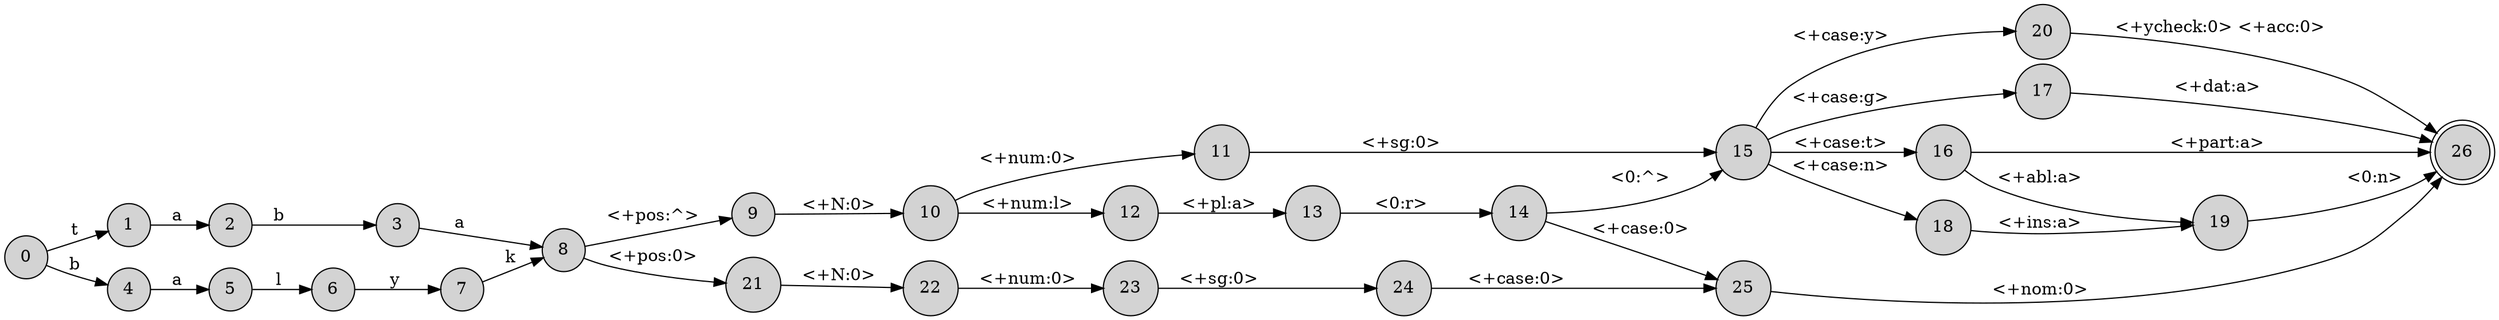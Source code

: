 digraph A {
rankdir = LR;
node [shape=circle,style=filled] 0
node [shape=circle,style=filled] 1
node [shape=circle,style=filled] 2
node [shape=circle,style=filled] 3
node [shape=circle,style=filled] 4
node [shape=circle,style=filled] 5
node [shape=circle,style=filled] 6
node [shape=circle,style=filled] 7
node [shape=circle,style=filled] 8
node [shape=circle,style=filled] 9
node [shape=circle,style=filled] 10
node [shape=circle,style=filled] 11
node [shape=circle,style=filled] 12
node [shape=circle,style=filled] 13
node [shape=circle,style=filled] 14
node [shape=circle,style=filled] 15
node [shape=circle,style=filled] 16
node [shape=circle,style=filled] 17
node [shape=circle,style=filled] 18
node [shape=circle,style=filled] 19
node [shape=circle,style=filled] 20
node [shape=circle,style=filled] 21
node [shape=circle,style=filled] 22
node [shape=circle,style=filled] 23
node [shape=circle,style=filled] 24
node [shape=circle,style=filled] 25
node [shape=doublecircle,style=filled] 26
0 -> 4 [label="b "];
0 -> 1 [label="t "];
1 -> 2 [label="a "];
2 -> 3 [label="b "];
3 -> 8 [label="a "];
4 -> 5 [label="a "];
5 -> 6 [label="l "];
6 -> 7 [label="y "];
7 -> 8 [label="k "];
8 -> 21 [label="<+pos:0> "];
8 -> 9 [label="<+pos:^> "];
9 -> 10 [label="<+N:0> "];
10 -> 12 [label="<+num:l> "];
10 -> 11 [label="<+num:0> "];
11 -> 15 [label="<+sg:0> "];
12 -> 13 [label="<+pl:a> "];
13 -> 14 [label="<0:r> "];
14 -> 15 [label="<0:^> "];
14 -> 25 [label="<+case:0> "];
15 -> 20 [label="<+case:y> "];
15 -> 18 [label="<+case:n> "];
15 -> 17 [label="<+case:g> "];
15 -> 16 [label="<+case:t> "];
16 -> 19 [label="<+abl:a> "];
16 -> 26 [label="<+part:a> "];
17 -> 26 [label="<+dat:a> "];
18 -> 19 [label="<+ins:a> "];
19 -> 26 [label="<0:n> "];
20 -> 26 [label="<+ycheck:0> <+acc:0>\n"];
21 -> 22 [label="<+N:0> "];
22 -> 23 [label="<+num:0> "];
23 -> 24 [label="<+sg:0> "];
24 -> 25 [label="<+case:0> "];
25 -> 26 [label="<+nom:0> "];
}

